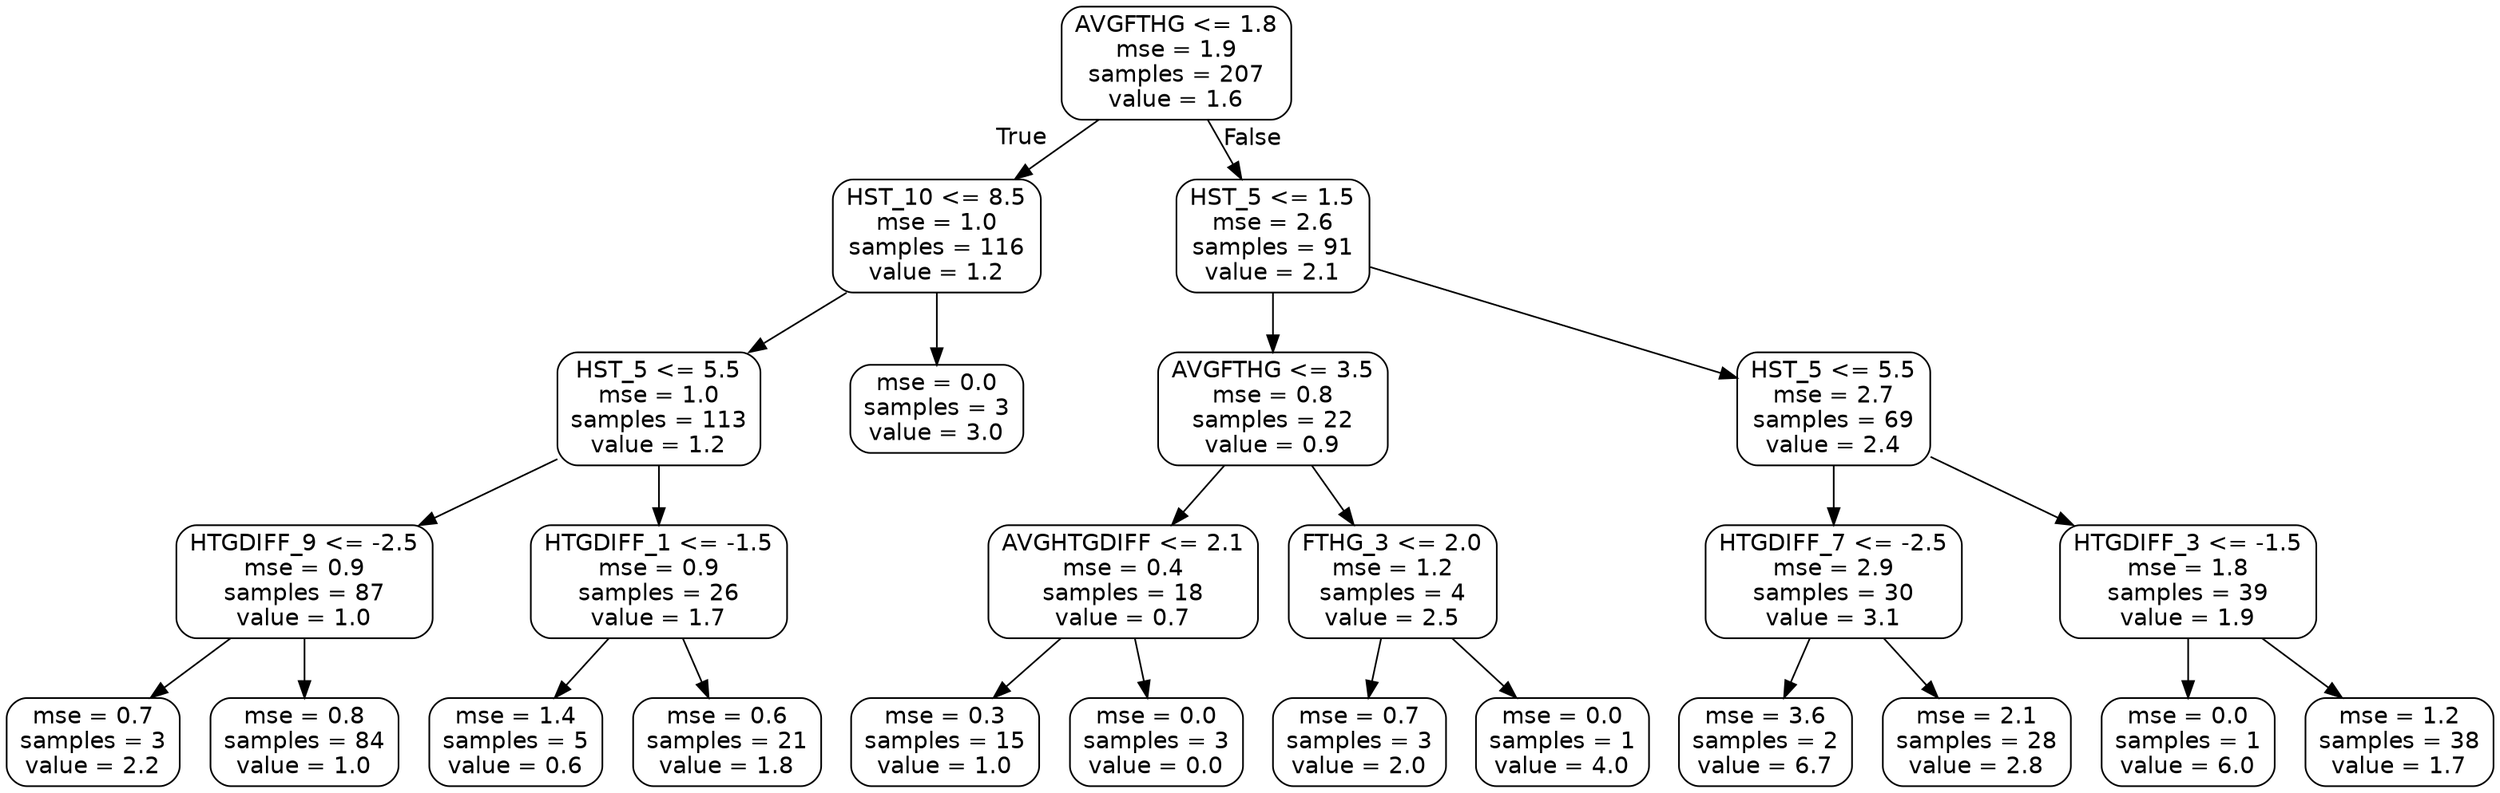 digraph Tree {
node [shape=box, style="rounded", color="black", fontname=helvetica] ;
edge [fontname=helvetica] ;
0 [label="AVGFTHG <= 1.8\nmse = 1.9\nsamples = 207\nvalue = 1.6"] ;
1 [label="HST_10 <= 8.5\nmse = 1.0\nsamples = 116\nvalue = 1.2"] ;
0 -> 1 [labeldistance=2.5, labelangle=45, headlabel="True"] ;
2 [label="HST_5 <= 5.5\nmse = 1.0\nsamples = 113\nvalue = 1.2"] ;
1 -> 2 ;
3 [label="HTGDIFF_9 <= -2.5\nmse = 0.9\nsamples = 87\nvalue = 1.0"] ;
2 -> 3 ;
4 [label="mse = 0.7\nsamples = 3\nvalue = 2.2"] ;
3 -> 4 ;
5 [label="mse = 0.8\nsamples = 84\nvalue = 1.0"] ;
3 -> 5 ;
6 [label="HTGDIFF_1 <= -1.5\nmse = 0.9\nsamples = 26\nvalue = 1.7"] ;
2 -> 6 ;
7 [label="mse = 1.4\nsamples = 5\nvalue = 0.6"] ;
6 -> 7 ;
8 [label="mse = 0.6\nsamples = 21\nvalue = 1.8"] ;
6 -> 8 ;
9 [label="mse = 0.0\nsamples = 3\nvalue = 3.0"] ;
1 -> 9 ;
10 [label="HST_5 <= 1.5\nmse = 2.6\nsamples = 91\nvalue = 2.1"] ;
0 -> 10 [labeldistance=2.5, labelangle=-45, headlabel="False"] ;
11 [label="AVGFTHG <= 3.5\nmse = 0.8\nsamples = 22\nvalue = 0.9"] ;
10 -> 11 ;
12 [label="AVGHTGDIFF <= 2.1\nmse = 0.4\nsamples = 18\nvalue = 0.7"] ;
11 -> 12 ;
13 [label="mse = 0.3\nsamples = 15\nvalue = 1.0"] ;
12 -> 13 ;
14 [label="mse = 0.0\nsamples = 3\nvalue = 0.0"] ;
12 -> 14 ;
15 [label="FTHG_3 <= 2.0\nmse = 1.2\nsamples = 4\nvalue = 2.5"] ;
11 -> 15 ;
16 [label="mse = 0.7\nsamples = 3\nvalue = 2.0"] ;
15 -> 16 ;
17 [label="mse = 0.0\nsamples = 1\nvalue = 4.0"] ;
15 -> 17 ;
18 [label="HST_5 <= 5.5\nmse = 2.7\nsamples = 69\nvalue = 2.4"] ;
10 -> 18 ;
19 [label="HTGDIFF_7 <= -2.5\nmse = 2.9\nsamples = 30\nvalue = 3.1"] ;
18 -> 19 ;
20 [label="mse = 3.6\nsamples = 2\nvalue = 6.7"] ;
19 -> 20 ;
21 [label="mse = 2.1\nsamples = 28\nvalue = 2.8"] ;
19 -> 21 ;
22 [label="HTGDIFF_3 <= -1.5\nmse = 1.8\nsamples = 39\nvalue = 1.9"] ;
18 -> 22 ;
23 [label="mse = 0.0\nsamples = 1\nvalue = 6.0"] ;
22 -> 23 ;
24 [label="mse = 1.2\nsamples = 38\nvalue = 1.7"] ;
22 -> 24 ;
}